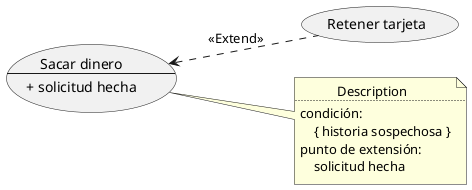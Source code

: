 @startuml
'https://plantuml.com/use-case-diagram

left to right direction

usecase sacar as "
Sacar dinero
--
+ solicitud hecha"

usecase retener as "Retener tarjeta"

sacar <.. retener:<<Extend>>

note right of sacar
           Description
..
condición:
    { historia sospechosa }
punto de extensión:
    solicitud hecha
end note
@enduml